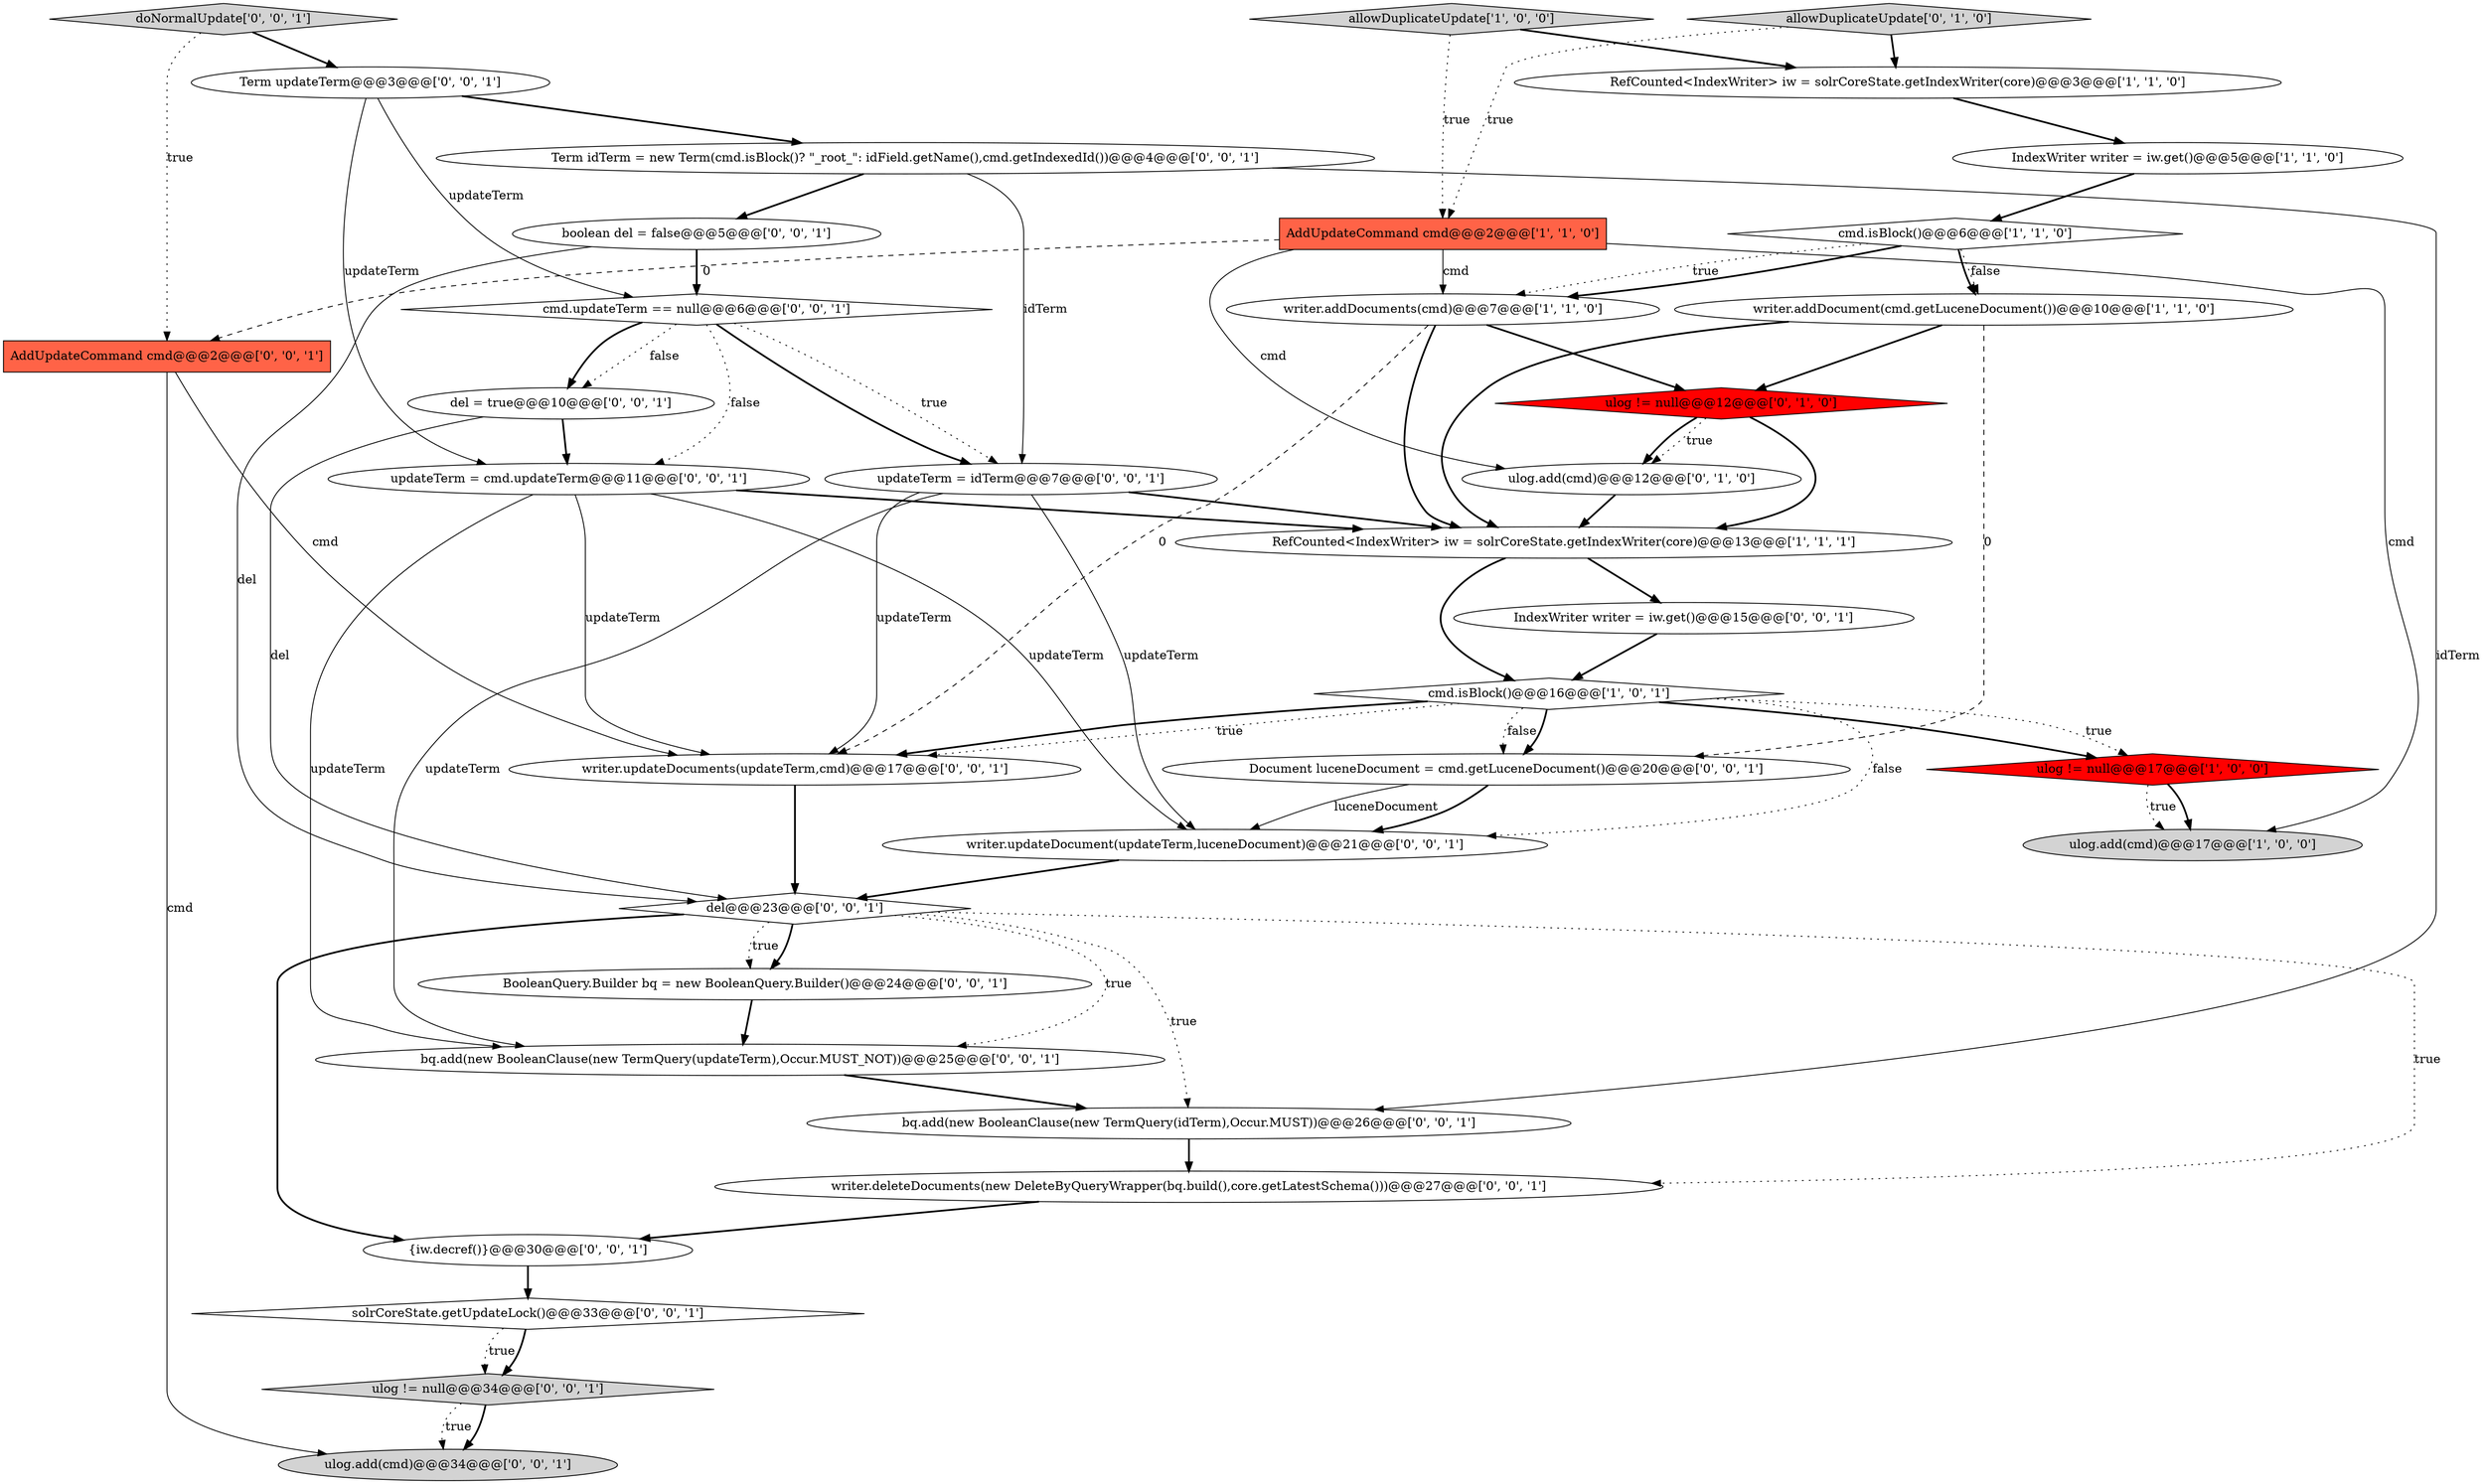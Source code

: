 digraph {
2 [style = filled, label = "cmd.isBlock()@@@16@@@['1', '0', '1']", fillcolor = white, shape = diamond image = "AAA0AAABBB1BBB"];
31 [style = filled, label = "boolean del = false@@@5@@@['0', '0', '1']", fillcolor = white, shape = ellipse image = "AAA0AAABBB3BBB"];
9 [style = filled, label = "IndexWriter writer = iw.get()@@@5@@@['1', '1', '0']", fillcolor = white, shape = ellipse image = "AAA0AAABBB1BBB"];
10 [style = filled, label = "allowDuplicateUpdate['1', '0', '0']", fillcolor = lightgray, shape = diamond image = "AAA0AAABBB1BBB"];
24 [style = filled, label = "IndexWriter writer = iw.get()@@@15@@@['0', '0', '1']", fillcolor = white, shape = ellipse image = "AAA0AAABBB3BBB"];
28 [style = filled, label = "ulog != null@@@34@@@['0', '0', '1']", fillcolor = lightgray, shape = diamond image = "AAA0AAABBB3BBB"];
17 [style = filled, label = "updateTerm = cmd.updateTerm@@@11@@@['0', '0', '1']", fillcolor = white, shape = ellipse image = "AAA0AAABBB3BBB"];
21 [style = filled, label = "bq.add(new BooleanClause(new TermQuery(updateTerm),Occur.MUST_NOT))@@@25@@@['0', '0', '1']", fillcolor = white, shape = ellipse image = "AAA0AAABBB3BBB"];
14 [style = filled, label = "bq.add(new BooleanClause(new TermQuery(idTerm),Occur.MUST))@@@26@@@['0', '0', '1']", fillcolor = white, shape = ellipse image = "AAA0AAABBB3BBB"];
12 [style = filled, label = "allowDuplicateUpdate['0', '1', '0']", fillcolor = lightgray, shape = diamond image = "AAA0AAABBB2BBB"];
13 [style = filled, label = "ulog != null@@@12@@@['0', '1', '0']", fillcolor = red, shape = diamond image = "AAA1AAABBB2BBB"];
26 [style = filled, label = "solrCoreState.getUpdateLock()@@@33@@@['0', '0', '1']", fillcolor = white, shape = diamond image = "AAA0AAABBB3BBB"];
33 [style = filled, label = "writer.updateDocument(updateTerm,luceneDocument)@@@21@@@['0', '0', '1']", fillcolor = white, shape = ellipse image = "AAA0AAABBB3BBB"];
1 [style = filled, label = "RefCounted<IndexWriter> iw = solrCoreState.getIndexWriter(core)@@@13@@@['1', '1', '1']", fillcolor = white, shape = ellipse image = "AAA0AAABBB1BBB"];
19 [style = filled, label = "Term idTerm = new Term(cmd.isBlock()? \"_root_\": idField.getName(),cmd.getIndexedId())@@@4@@@['0', '0', '1']", fillcolor = white, shape = ellipse image = "AAA0AAABBB3BBB"];
4 [style = filled, label = "writer.addDocuments(cmd)@@@7@@@['1', '1', '0']", fillcolor = white, shape = ellipse image = "AAA0AAABBB1BBB"];
5 [style = filled, label = "ulog.add(cmd)@@@17@@@['1', '0', '0']", fillcolor = lightgray, shape = ellipse image = "AAA0AAABBB1BBB"];
29 [style = filled, label = "Document luceneDocument = cmd.getLuceneDocument()@@@20@@@['0', '0', '1']", fillcolor = white, shape = ellipse image = "AAA0AAABBB3BBB"];
27 [style = filled, label = "cmd.updateTerm == null@@@6@@@['0', '0', '1']", fillcolor = white, shape = diamond image = "AAA0AAABBB3BBB"];
35 [style = filled, label = "del@@@23@@@['0', '0', '1']", fillcolor = white, shape = diamond image = "AAA0AAABBB3BBB"];
8 [style = filled, label = "ulog != null@@@17@@@['1', '0', '0']", fillcolor = red, shape = diamond image = "AAA1AAABBB1BBB"];
18 [style = filled, label = "doNormalUpdate['0', '0', '1']", fillcolor = lightgray, shape = diamond image = "AAA0AAABBB3BBB"];
22 [style = filled, label = "del = true@@@10@@@['0', '0', '1']", fillcolor = white, shape = ellipse image = "AAA0AAABBB3BBB"];
34 [style = filled, label = "AddUpdateCommand cmd@@@2@@@['0', '0', '1']", fillcolor = tomato, shape = box image = "AAA0AAABBB3BBB"];
16 [style = filled, label = "updateTerm = idTerm@@@7@@@['0', '0', '1']", fillcolor = white, shape = ellipse image = "AAA0AAABBB3BBB"];
32 [style = filled, label = "BooleanQuery.Builder bq = new BooleanQuery.Builder()@@@24@@@['0', '0', '1']", fillcolor = white, shape = ellipse image = "AAA0AAABBB3BBB"];
3 [style = filled, label = "AddUpdateCommand cmd@@@2@@@['1', '1', '0']", fillcolor = tomato, shape = box image = "AAA0AAABBB1BBB"];
11 [style = filled, label = "ulog.add(cmd)@@@12@@@['0', '1', '0']", fillcolor = white, shape = ellipse image = "AAA0AAABBB2BBB"];
6 [style = filled, label = "RefCounted<IndexWriter> iw = solrCoreState.getIndexWriter(core)@@@3@@@['1', '1', '0']", fillcolor = white, shape = ellipse image = "AAA0AAABBB1BBB"];
0 [style = filled, label = "cmd.isBlock()@@@6@@@['1', '1', '0']", fillcolor = white, shape = diamond image = "AAA0AAABBB1BBB"];
23 [style = filled, label = "{iw.decref()}@@@30@@@['0', '0', '1']", fillcolor = white, shape = ellipse image = "AAA0AAABBB3BBB"];
20 [style = filled, label = "ulog.add(cmd)@@@34@@@['0', '0', '1']", fillcolor = lightgray, shape = ellipse image = "AAA0AAABBB3BBB"];
7 [style = filled, label = "writer.addDocument(cmd.getLuceneDocument())@@@10@@@['1', '1', '0']", fillcolor = white, shape = ellipse image = "AAA0AAABBB1BBB"];
25 [style = filled, label = "Term updateTerm@@@3@@@['0', '0', '1']", fillcolor = white, shape = ellipse image = "AAA0AAABBB3BBB"];
30 [style = filled, label = "writer.deleteDocuments(new DeleteByQueryWrapper(bq.build(),core.getLatestSchema()))@@@27@@@['0', '0', '1']", fillcolor = white, shape = ellipse image = "AAA0AAABBB3BBB"];
15 [style = filled, label = "writer.updateDocuments(updateTerm,cmd)@@@17@@@['0', '0', '1']", fillcolor = white, shape = ellipse image = "AAA0AAABBB3BBB"];
7->13 [style = bold, label=""];
2->33 [style = dotted, label="false"];
31->35 [style = solid, label="del"];
12->3 [style = dotted, label="true"];
33->35 [style = bold, label=""];
32->21 [style = bold, label=""];
7->1 [style = bold, label=""];
9->0 [style = bold, label=""];
17->1 [style = bold, label=""];
24->2 [style = bold, label=""];
14->30 [style = bold, label=""];
28->20 [style = bold, label=""];
11->1 [style = bold, label=""];
19->31 [style = bold, label=""];
16->15 [style = solid, label="updateTerm"];
28->20 [style = dotted, label="true"];
4->13 [style = bold, label=""];
30->23 [style = bold, label=""];
0->4 [style = dotted, label="true"];
23->26 [style = bold, label=""];
2->15 [style = dotted, label="true"];
25->17 [style = solid, label="updateTerm"];
35->32 [style = bold, label=""];
10->3 [style = dotted, label="true"];
35->21 [style = dotted, label="true"];
3->5 [style = solid, label="cmd"];
16->21 [style = solid, label="updateTerm"];
27->16 [style = bold, label=""];
27->22 [style = dotted, label="false"];
2->29 [style = dotted, label="false"];
3->11 [style = solid, label="cmd"];
25->27 [style = solid, label="updateTerm"];
12->6 [style = bold, label=""];
13->11 [style = bold, label=""];
10->6 [style = bold, label=""];
27->22 [style = bold, label=""];
35->30 [style = dotted, label="true"];
13->1 [style = bold, label=""];
15->35 [style = bold, label=""];
22->35 [style = solid, label="del"];
34->15 [style = solid, label="cmd"];
35->32 [style = dotted, label="true"];
0->7 [style = bold, label=""];
18->34 [style = dotted, label="true"];
27->17 [style = dotted, label="false"];
19->16 [style = solid, label="idTerm"];
35->23 [style = bold, label=""];
17->21 [style = solid, label="updateTerm"];
29->33 [style = solid, label="luceneDocument"];
29->33 [style = bold, label=""];
17->15 [style = solid, label="updateTerm"];
3->34 [style = dashed, label="0"];
8->5 [style = bold, label=""];
31->27 [style = bold, label=""];
16->1 [style = bold, label=""];
8->5 [style = dotted, label="true"];
0->4 [style = bold, label=""];
1->24 [style = bold, label=""];
4->15 [style = dashed, label="0"];
0->7 [style = dotted, label="false"];
26->28 [style = dotted, label="true"];
2->15 [style = bold, label=""];
25->19 [style = bold, label=""];
18->25 [style = bold, label=""];
22->17 [style = bold, label=""];
13->11 [style = dotted, label="true"];
7->29 [style = dashed, label="0"];
4->1 [style = bold, label=""];
16->33 [style = solid, label="updateTerm"];
1->2 [style = bold, label=""];
26->28 [style = bold, label=""];
6->9 [style = bold, label=""];
34->20 [style = solid, label="cmd"];
3->4 [style = solid, label="cmd"];
19->14 [style = solid, label="idTerm"];
2->29 [style = bold, label=""];
17->33 [style = solid, label="updateTerm"];
35->14 [style = dotted, label="true"];
2->8 [style = dotted, label="true"];
2->8 [style = bold, label=""];
21->14 [style = bold, label=""];
27->16 [style = dotted, label="true"];
}
